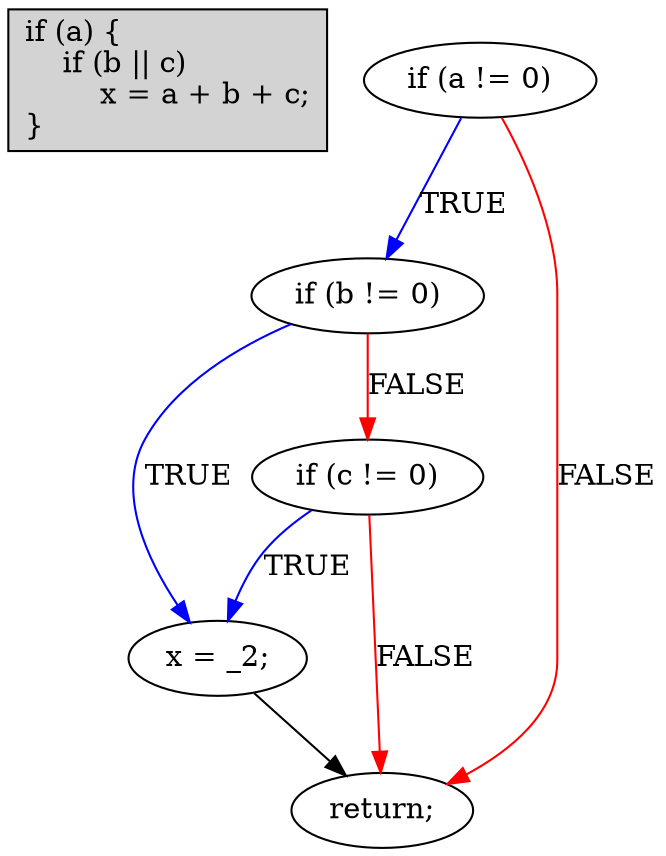 digraph { // mcdc004d
    code [
        shape = record,
        style = filled,
        label = "\
if\ (a)\ \{\l\
\ \ \ \ if\ (b\ \|\|\ c)\l\
\ \ \ \ \ \ \ \ x\ =\ a\ +\ b\ +\ c;\l\
\}\l\
"
    ]
    A2 [label="if (a != 0)"];
    A3 [label="if (b != 0)"];
    A4 [label="if (c != 0)"];
    A5 [label="x = _2;"];
    A6 [label="return;"];
    A2 -> A3 [label="TRUE", color="blue"];
    A2 -> A6 [label="FALSE", color="red"];
    A3 -> A5 [label="TRUE", color="blue"];
    A3 -> A4 [label="FALSE", color="red"];
    A4 -> A5 [label="TRUE", color="blue"];
    A4 -> A6 [label="FALSE", color="red"];
    A5 -> A6 [label="", color="black"];
}
